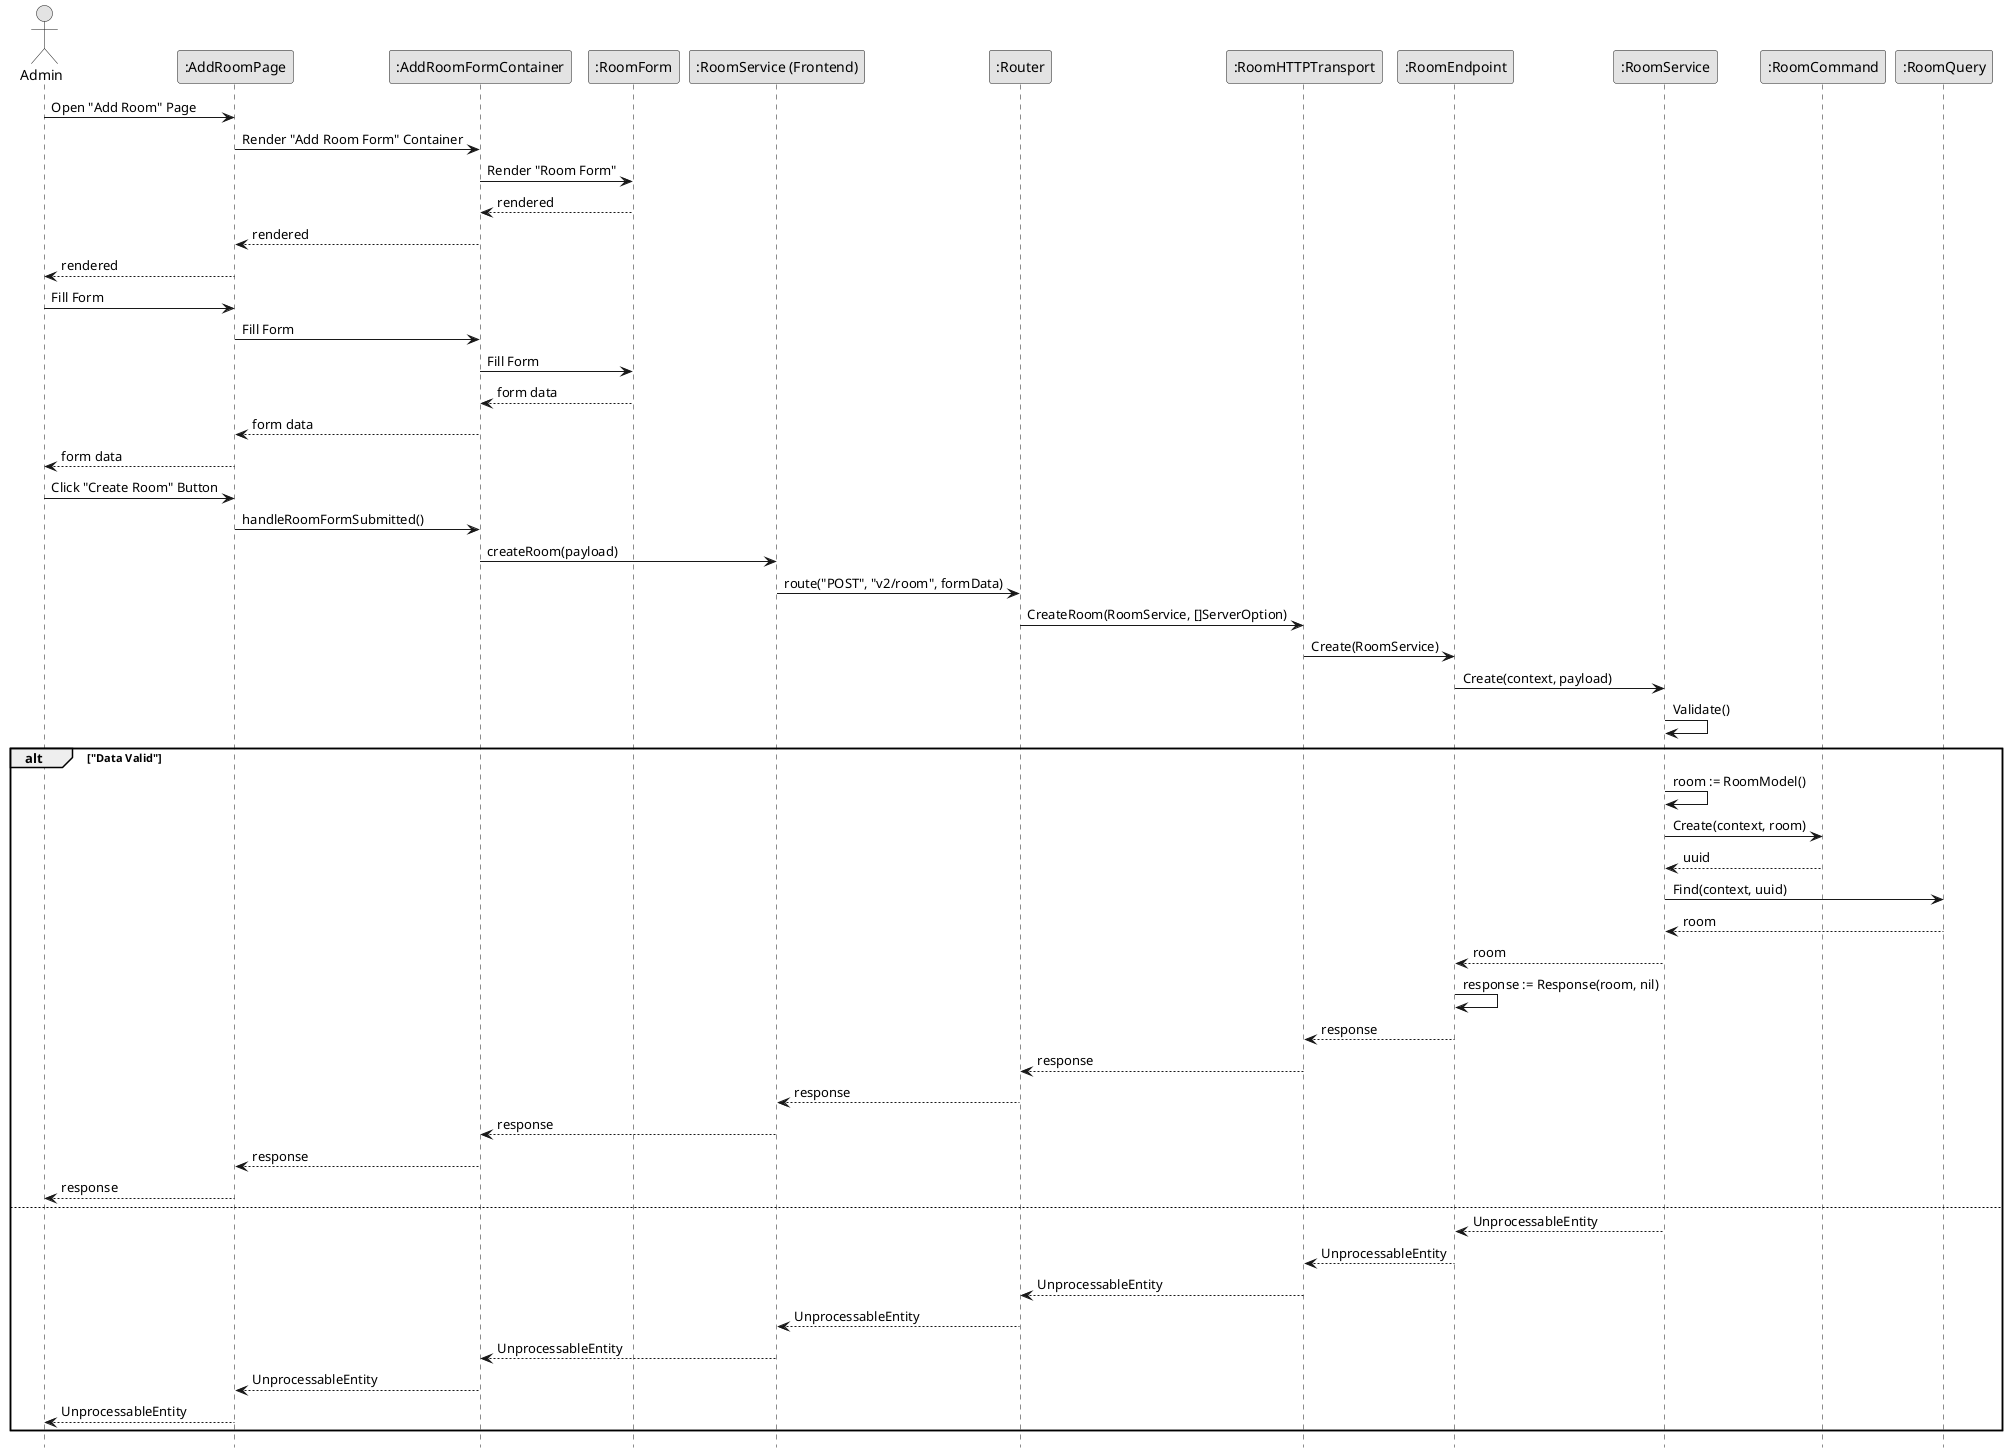 @startuml CreateRoom

skinparam Monochrome true
skinparam Shadowing false
hide footbox

actor Admin
participant ":AddRoomPage" as AddRoomPage
participant ":AddRoomFormContainer" as AddRoomFormContainer
participant ":RoomForm" as RoomForm
participant ":RoomService (Frontend)" as FERoomService
participant ":Router" as Router
participant ":RoomHTTPTransport" as RoomHTTPTransport
participant ":RoomEndpoint" as RoomEndpoint
participant ":RoomService" as RoomService
participant ":RoomCommand" as RoomCommand
participant ":RoomQuery" as RoomQuery

Admin->AddRoomPage: Open "Add Room" Page
AddRoomPage->AddRoomFormContainer: Render "Add Room Form" Container
AddRoomFormContainer->RoomForm: Render "Room Form"
RoomForm-->AddRoomFormContainer: rendered
AddRoomFormContainer-->AddRoomPage: rendered
AddRoomPage-->Admin: rendered

Admin->AddRoomPage: Fill Form
AddRoomPage->AddRoomFormContainer: Fill Form
AddRoomFormContainer->RoomForm: Fill Form
RoomForm-->AddRoomFormContainer: form data
AddRoomFormContainer-->AddRoomPage: form data
AddRoomPage-->Admin: form data

Admin->AddRoomPage: Click "Create Room" Button
AddRoomPage->AddRoomFormContainer: handleRoomFormSubmitted()
AddRoomFormContainer->FERoomService: createRoom(payload)
FERoomService->Router: route("POST", "v2/room", formData)
Router->RoomHTTPTransport: CreateRoom(RoomService, []ServerOption)
RoomHTTPTransport->RoomEndpoint: Create(RoomService)
RoomEndpoint->RoomService: Create(context, payload)
RoomService->RoomService: Validate()

alt "Data Valid"
    RoomService->RoomService: room := RoomModel()
    RoomService->RoomCommand: Create(context, room)
    RoomCommand-->RoomService: uuid
    RoomService->RoomQuery: Find(context, uuid)
    RoomQuery-->RoomService: room
    RoomService-->RoomEndpoint: room
    RoomEndpoint->RoomEndpoint: response := Response(room, nil)
    RoomEndpoint-->RoomHTTPTransport: response
    RoomHTTPTransport-->Router: response
    Router-->FERoomService: response
    FERoomService-->AddRoomFormContainer: response
    AddRoomFormContainer-->AddRoomPage: response
    AddRoomPage-->Admin: response
else
    RoomService-->RoomEndpoint: UnprocessableEntity
    RoomEndpoint-->RoomHTTPTransport: UnprocessableEntity
    RoomHTTPTransport-->Router: UnprocessableEntity
    Router-->FERoomService: UnprocessableEntity
    FERoomService-->AddRoomFormContainer: UnprocessableEntity
    AddRoomFormContainer-->AddRoomPage: UnprocessableEntity
    AddRoomPage-->Admin: UnprocessableEntity
end

@enduml